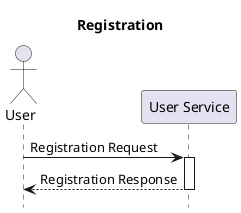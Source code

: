 @startuml
hide footbox
title Registration

actor User
participant "User Service" as US

User -> US: Registration Request
activate US
US --> User: Registration Response
deactivate US

@enduml